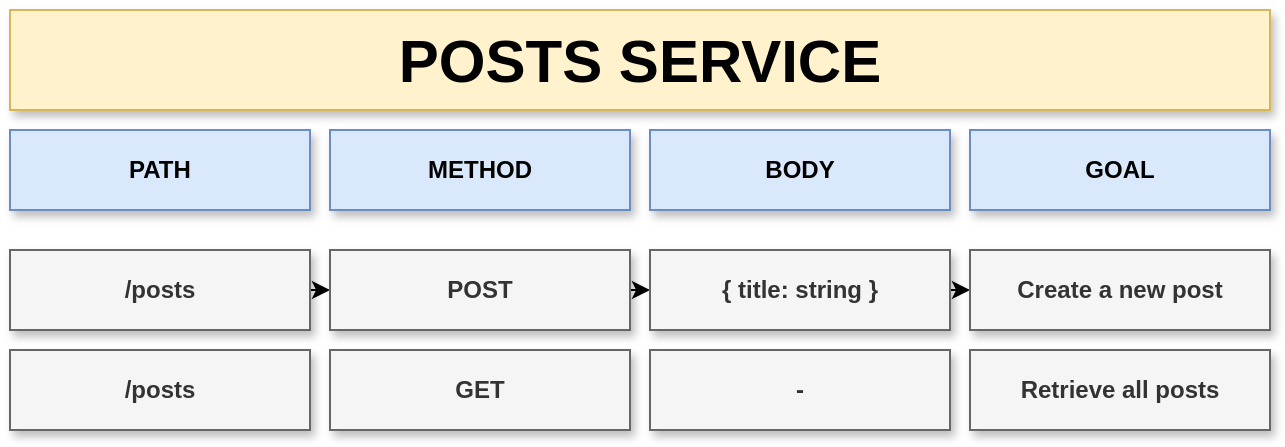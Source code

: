 <mxfile>
    <diagram id="i7zVkpHAT6BnnBe5AMbO" name="Design Posts">
        <mxGraphModel dx="659" dy="530" grid="1" gridSize="10" guides="1" tooltips="1" connect="1" arrows="1" fold="1" page="1" pageScale="1" pageWidth="850" pageHeight="1100" math="0" shadow="0">
            <root>
                <mxCell id="0"/>
                <mxCell id="1" parent="0"/>
                <mxCell id="2" value="&lt;b&gt;&lt;font style=&quot;font-size: 30px&quot;&gt;POSTS SERVICE&lt;/font&gt;&lt;/b&gt;" style="rounded=0;whiteSpace=wrap;html=1;fillColor=#fff2cc;strokeColor=#d6b656;shadow=1;" parent="1" vertex="1">
                    <mxGeometry x="30" y="120" width="630" height="50" as="geometry"/>
                </mxCell>
                <mxCell id="4" value="&lt;b style=&quot;font-size: 12px&quot;&gt;&lt;font style=&quot;font-size: 12px&quot;&gt;PATH&lt;/font&gt;&lt;/b&gt;" style="rounded=0;whiteSpace=wrap;html=1;fillColor=#dae8fc;strokeColor=#6c8ebf;shadow=1;fontSize=12;" parent="1" vertex="1">
                    <mxGeometry x="30" y="180" width="150" height="40" as="geometry"/>
                </mxCell>
                <mxCell id="5" value="&lt;b style=&quot;font-size: 12px&quot;&gt;&lt;font style=&quot;font-size: 12px&quot;&gt;METHOD&lt;/font&gt;&lt;/b&gt;" style="rounded=0;whiteSpace=wrap;html=1;fillColor=#dae8fc;strokeColor=#6c8ebf;shadow=1;fontSize=12;" parent="1" vertex="1">
                    <mxGeometry x="190" y="180" width="150" height="40" as="geometry"/>
                </mxCell>
                <mxCell id="6" value="&lt;b style=&quot;font-size: 12px&quot;&gt;&lt;font style=&quot;font-size: 12px&quot;&gt;BODY&lt;/font&gt;&lt;/b&gt;" style="rounded=0;whiteSpace=wrap;html=1;fillColor=#dae8fc;strokeColor=#6c8ebf;shadow=1;fontSize=12;" parent="1" vertex="1">
                    <mxGeometry x="350" y="180" width="150" height="40" as="geometry"/>
                </mxCell>
                <mxCell id="7" value="&lt;b style=&quot;font-size: 12px&quot;&gt;&lt;font style=&quot;font-size: 12px&quot;&gt;GOAL&lt;/font&gt;&lt;/b&gt;" style="rounded=0;whiteSpace=wrap;html=1;fillColor=#dae8fc;strokeColor=#6c8ebf;shadow=1;fontSize=12;" parent="1" vertex="1">
                    <mxGeometry x="510" y="180" width="150" height="40" as="geometry"/>
                </mxCell>
                <mxCell id="19" style="edgeStyle=none;html=1;exitX=1;exitY=0.5;exitDx=0;exitDy=0;entryX=0;entryY=0.5;entryDx=0;entryDy=0;fontSize=30;" parent="1" source="10" target="11" edge="1">
                    <mxGeometry relative="1" as="geometry"/>
                </mxCell>
                <mxCell id="10" value="&lt;b style=&quot;font-size: 12px&quot;&gt;&lt;font style=&quot;font-size: 12px&quot;&gt;/posts&lt;/font&gt;&lt;/b&gt;" style="rounded=0;whiteSpace=wrap;html=1;fillColor=#f5f5f5;strokeColor=#666666;shadow=1;fontSize=12;fontColor=#333333;" parent="1" vertex="1">
                    <mxGeometry x="30" y="240" width="150" height="40" as="geometry"/>
                </mxCell>
                <mxCell id="20" style="edgeStyle=none;html=1;exitX=1;exitY=0.5;exitDx=0;exitDy=0;entryX=0;entryY=0.5;entryDx=0;entryDy=0;fontSize=30;" parent="1" source="11" target="12" edge="1">
                    <mxGeometry relative="1" as="geometry"/>
                </mxCell>
                <mxCell id="11" value="&lt;b style=&quot;font-size: 12px&quot;&gt;&lt;font style=&quot;font-size: 12px&quot;&gt;POST&lt;/font&gt;&lt;/b&gt;" style="rounded=0;whiteSpace=wrap;html=1;fillColor=#f5f5f5;strokeColor=#666666;shadow=1;fontSize=12;fontColor=#333333;" parent="1" vertex="1">
                    <mxGeometry x="190" y="240" width="150" height="40" as="geometry"/>
                </mxCell>
                <mxCell id="21" style="edgeStyle=none;html=1;exitX=1;exitY=0.5;exitDx=0;exitDy=0;entryX=0;entryY=0.5;entryDx=0;entryDy=0;fontSize=30;" parent="1" source="12" target="13" edge="1">
                    <mxGeometry relative="1" as="geometry"/>
                </mxCell>
                <mxCell id="12" value="&lt;b&gt;{ title: string }&lt;/b&gt;" style="rounded=0;whiteSpace=wrap;html=1;fillColor=#f5f5f5;strokeColor=#666666;shadow=1;fontSize=12;fontColor=#333333;" parent="1" vertex="1">
                    <mxGeometry x="350" y="240" width="150" height="40" as="geometry"/>
                </mxCell>
                <mxCell id="13" value="&lt;b style=&quot;font-size: 12px&quot;&gt;&lt;font style=&quot;font-size: 12px&quot;&gt;Create a new post&lt;/font&gt;&lt;/b&gt;" style="rounded=0;whiteSpace=wrap;html=1;fillColor=#f5f5f5;strokeColor=#666666;shadow=1;fontSize=12;fontColor=#333333;" parent="1" vertex="1">
                    <mxGeometry x="510" y="240" width="150" height="40" as="geometry"/>
                </mxCell>
                <mxCell id="14" value="&lt;b style=&quot;font-size: 12px&quot;&gt;&lt;font style=&quot;font-size: 12px&quot;&gt;/posts&lt;/font&gt;&lt;/b&gt;" style="rounded=0;whiteSpace=wrap;html=1;fillColor=#f5f5f5;strokeColor=#666666;shadow=1;fontSize=12;fontColor=#333333;" parent="1" vertex="1">
                    <mxGeometry x="30" y="290" width="150" height="40" as="geometry"/>
                </mxCell>
                <mxCell id="15" value="&lt;b style=&quot;font-size: 12px&quot;&gt;&lt;font style=&quot;font-size: 12px&quot;&gt;GET&lt;/font&gt;&lt;/b&gt;" style="rounded=0;whiteSpace=wrap;html=1;fillColor=#f5f5f5;strokeColor=#666666;shadow=1;fontSize=12;fontColor=#333333;" parent="1" vertex="1">
                    <mxGeometry x="190" y="290" width="150" height="40" as="geometry"/>
                </mxCell>
                <mxCell id="16" value="&lt;b&gt;-&lt;/b&gt;" style="rounded=0;whiteSpace=wrap;html=1;fillColor=#f5f5f5;strokeColor=#666666;shadow=1;fontSize=12;fontColor=#333333;" parent="1" vertex="1">
                    <mxGeometry x="350" y="290" width="150" height="40" as="geometry"/>
                </mxCell>
                <mxCell id="17" value="&lt;b style=&quot;font-size: 12px&quot;&gt;&lt;font style=&quot;font-size: 12px&quot;&gt;Retrieve all posts&lt;/font&gt;&lt;/b&gt;" style="rounded=0;whiteSpace=wrap;html=1;fillColor=#f5f5f5;strokeColor=#666666;shadow=1;fontSize=12;fontColor=#333333;" parent="1" vertex="1">
                    <mxGeometry x="510" y="290" width="150" height="40" as="geometry"/>
                </mxCell>
            </root>
        </mxGraphModel>
    </diagram>
    <diagram id="hjS_bEfh8e_4Wh1DjxNP" name="Design Comments">
        <mxGraphModel dx="659" dy="530" grid="1" gridSize="10" guides="1" tooltips="1" connect="1" arrows="1" fold="1" page="1" pageScale="1" pageWidth="850" pageHeight="1100" math="0" shadow="0">
            <root>
                <mxCell id="OTUta2fjp7ZzhYyPHG4K-0"/>
                <mxCell id="OTUta2fjp7ZzhYyPHG4K-1" parent="OTUta2fjp7ZzhYyPHG4K-0"/>
                <mxCell id="M0rq3d5LtCeBFqG4h2mT-0" value="&lt;b&gt;&lt;font style=&quot;font-size: 30px&quot;&gt;COMMENTS SERVICE&lt;/font&gt;&lt;/b&gt;" style="rounded=0;whiteSpace=wrap;html=1;fillColor=#fff2cc;strokeColor=#d6b656;shadow=1;" vertex="1" parent="OTUta2fjp7ZzhYyPHG4K-1">
                    <mxGeometry x="30" y="120" width="710" height="50" as="geometry"/>
                </mxCell>
                <mxCell id="M0rq3d5LtCeBFqG4h2mT-1" value="&lt;b style=&quot;font-size: 12px&quot;&gt;&lt;font style=&quot;font-size: 12px&quot;&gt;PATH&lt;/font&gt;&lt;/b&gt;" style="rounded=0;whiteSpace=wrap;html=1;fillColor=#dae8fc;strokeColor=#6c8ebf;shadow=1;fontSize=12;" vertex="1" parent="OTUta2fjp7ZzhYyPHG4K-1">
                    <mxGeometry x="30" y="180" width="150" height="40" as="geometry"/>
                </mxCell>
                <mxCell id="M0rq3d5LtCeBFqG4h2mT-2" value="&lt;b style=&quot;font-size: 12px&quot;&gt;&lt;font style=&quot;font-size: 12px&quot;&gt;METHOD&lt;/font&gt;&lt;/b&gt;" style="rounded=0;whiteSpace=wrap;html=1;fillColor=#dae8fc;strokeColor=#6c8ebf;shadow=1;fontSize=12;" vertex="1" parent="OTUta2fjp7ZzhYyPHG4K-1">
                    <mxGeometry x="190" y="180" width="150" height="40" as="geometry"/>
                </mxCell>
                <mxCell id="M0rq3d5LtCeBFqG4h2mT-3" value="&lt;b style=&quot;font-size: 12px&quot;&gt;&lt;font style=&quot;font-size: 12px&quot;&gt;BODY&lt;/font&gt;&lt;/b&gt;" style="rounded=0;whiteSpace=wrap;html=1;fillColor=#dae8fc;strokeColor=#6c8ebf;shadow=1;fontSize=12;" vertex="1" parent="OTUta2fjp7ZzhYyPHG4K-1">
                    <mxGeometry x="350" y="180" width="150" height="40" as="geometry"/>
                </mxCell>
                <mxCell id="M0rq3d5LtCeBFqG4h2mT-4" value="&lt;b style=&quot;font-size: 12px&quot;&gt;&lt;font style=&quot;font-size: 12px&quot;&gt;GOAL&lt;/font&gt;&lt;/b&gt;" style="rounded=0;whiteSpace=wrap;html=1;fillColor=#dae8fc;strokeColor=#6c8ebf;shadow=1;fontSize=12;" vertex="1" parent="OTUta2fjp7ZzhYyPHG4K-1">
                    <mxGeometry x="510" y="180" width="230" height="40" as="geometry"/>
                </mxCell>
                <mxCell id="M0rq3d5LtCeBFqG4h2mT-5" style="edgeStyle=none;html=1;exitX=1;exitY=0.5;exitDx=0;exitDy=0;entryX=0;entryY=0.5;entryDx=0;entryDy=0;fontSize=30;" edge="1" parent="OTUta2fjp7ZzhYyPHG4K-1" source="M0rq3d5LtCeBFqG4h2mT-6" target="M0rq3d5LtCeBFqG4h2mT-8">
                    <mxGeometry relative="1" as="geometry"/>
                </mxCell>
                <mxCell id="M0rq3d5LtCeBFqG4h2mT-6" value="&lt;b style=&quot;font-size: 12px&quot;&gt;&lt;font style=&quot;font-size: 12px&quot;&gt;/posts/:id/comments&lt;/font&gt;&lt;/b&gt;" style="rounded=0;whiteSpace=wrap;html=1;fillColor=#f5f5f5;strokeColor=#666666;shadow=1;fontSize=12;fontColor=#333333;" vertex="1" parent="OTUta2fjp7ZzhYyPHG4K-1">
                    <mxGeometry x="30" y="240" width="150" height="40" as="geometry"/>
                </mxCell>
                <mxCell id="M0rq3d5LtCeBFqG4h2mT-7" style="edgeStyle=none;html=1;exitX=1;exitY=0.5;exitDx=0;exitDy=0;entryX=0;entryY=0.5;entryDx=0;entryDy=0;fontSize=30;" edge="1" parent="OTUta2fjp7ZzhYyPHG4K-1" source="M0rq3d5LtCeBFqG4h2mT-8" target="M0rq3d5LtCeBFqG4h2mT-10">
                    <mxGeometry relative="1" as="geometry"/>
                </mxCell>
                <mxCell id="M0rq3d5LtCeBFqG4h2mT-8" value="&lt;b style=&quot;font-size: 12px&quot;&gt;&lt;font style=&quot;font-size: 12px&quot;&gt;POST&lt;/font&gt;&lt;/b&gt;" style="rounded=0;whiteSpace=wrap;html=1;fillColor=#f5f5f5;strokeColor=#666666;shadow=1;fontSize=12;fontColor=#333333;" vertex="1" parent="OTUta2fjp7ZzhYyPHG4K-1">
                    <mxGeometry x="190" y="240" width="150" height="40" as="geometry"/>
                </mxCell>
                <mxCell id="M0rq3d5LtCeBFqG4h2mT-9" style="edgeStyle=none;html=1;exitX=1;exitY=0.5;exitDx=0;exitDy=0;entryX=0;entryY=0.5;entryDx=0;entryDy=0;fontSize=30;" edge="1" parent="OTUta2fjp7ZzhYyPHG4K-1" source="M0rq3d5LtCeBFqG4h2mT-10" target="M0rq3d5LtCeBFqG4h2mT-11">
                    <mxGeometry relative="1" as="geometry"/>
                </mxCell>
                <mxCell id="M0rq3d5LtCeBFqG4h2mT-10" value="&lt;b&gt;{ title: string }&lt;/b&gt;" style="rounded=0;whiteSpace=wrap;html=1;fillColor=#f5f5f5;strokeColor=#666666;shadow=1;fontSize=12;fontColor=#333333;" vertex="1" parent="OTUta2fjp7ZzhYyPHG4K-1">
                    <mxGeometry x="350" y="240" width="150" height="40" as="geometry"/>
                </mxCell>
                <mxCell id="M0rq3d5LtCeBFqG4h2mT-11" value="&lt;b style=&quot;font-size: 12px&quot;&gt;&lt;font style=&quot;font-size: 12px&quot;&gt;Create a comment associated with the given Post ID&lt;/font&gt;&lt;/b&gt;" style="rounded=0;whiteSpace=wrap;html=1;fillColor=#f5f5f5;strokeColor=#666666;shadow=1;fontSize=12;fontColor=#333333;" vertex="1" parent="OTUta2fjp7ZzhYyPHG4K-1">
                    <mxGeometry x="510" y="240" width="230" height="40" as="geometry"/>
                </mxCell>
                <mxCell id="M0rq3d5LtCeBFqG4h2mT-12" value="&lt;b&gt;/posts/:id/comments&lt;/b&gt;" style="rounded=0;whiteSpace=wrap;html=1;fillColor=#f5f5f5;strokeColor=#666666;shadow=1;fontSize=12;fontColor=#333333;" vertex="1" parent="OTUta2fjp7ZzhYyPHG4K-1">
                    <mxGeometry x="30" y="290" width="150" height="40" as="geometry"/>
                </mxCell>
                <mxCell id="M0rq3d5LtCeBFqG4h2mT-13" value="&lt;b style=&quot;font-size: 12px&quot;&gt;&lt;font style=&quot;font-size: 12px&quot;&gt;GET&lt;/font&gt;&lt;/b&gt;" style="rounded=0;whiteSpace=wrap;html=1;fillColor=#f5f5f5;strokeColor=#666666;shadow=1;fontSize=12;fontColor=#333333;" vertex="1" parent="OTUta2fjp7ZzhYyPHG4K-1">
                    <mxGeometry x="190" y="290" width="150" height="40" as="geometry"/>
                </mxCell>
                <mxCell id="M0rq3d5LtCeBFqG4h2mT-14" value="&lt;b&gt;-&lt;/b&gt;" style="rounded=0;whiteSpace=wrap;html=1;fillColor=#f5f5f5;strokeColor=#666666;shadow=1;fontSize=12;fontColor=#333333;" vertex="1" parent="OTUta2fjp7ZzhYyPHG4K-1">
                    <mxGeometry x="350" y="290" width="150" height="40" as="geometry"/>
                </mxCell>
                <mxCell id="M0rq3d5LtCeBFqG4h2mT-15" value="&lt;b style=&quot;font-size: 12px&quot;&gt;&lt;font style=&quot;font-size: 12px&quot;&gt;Retrieve all comments associate with the given Post ID&lt;/font&gt;&lt;/b&gt;" style="rounded=0;whiteSpace=wrap;html=1;fillColor=#f5f5f5;strokeColor=#666666;shadow=1;fontSize=12;fontColor=#333333;" vertex="1" parent="OTUta2fjp7ZzhYyPHG4K-1">
                    <mxGeometry x="510" y="290" width="230" height="40" as="geometry"/>
                </mxCell>
            </root>
        </mxGraphModel>
    </diagram>
</mxfile>